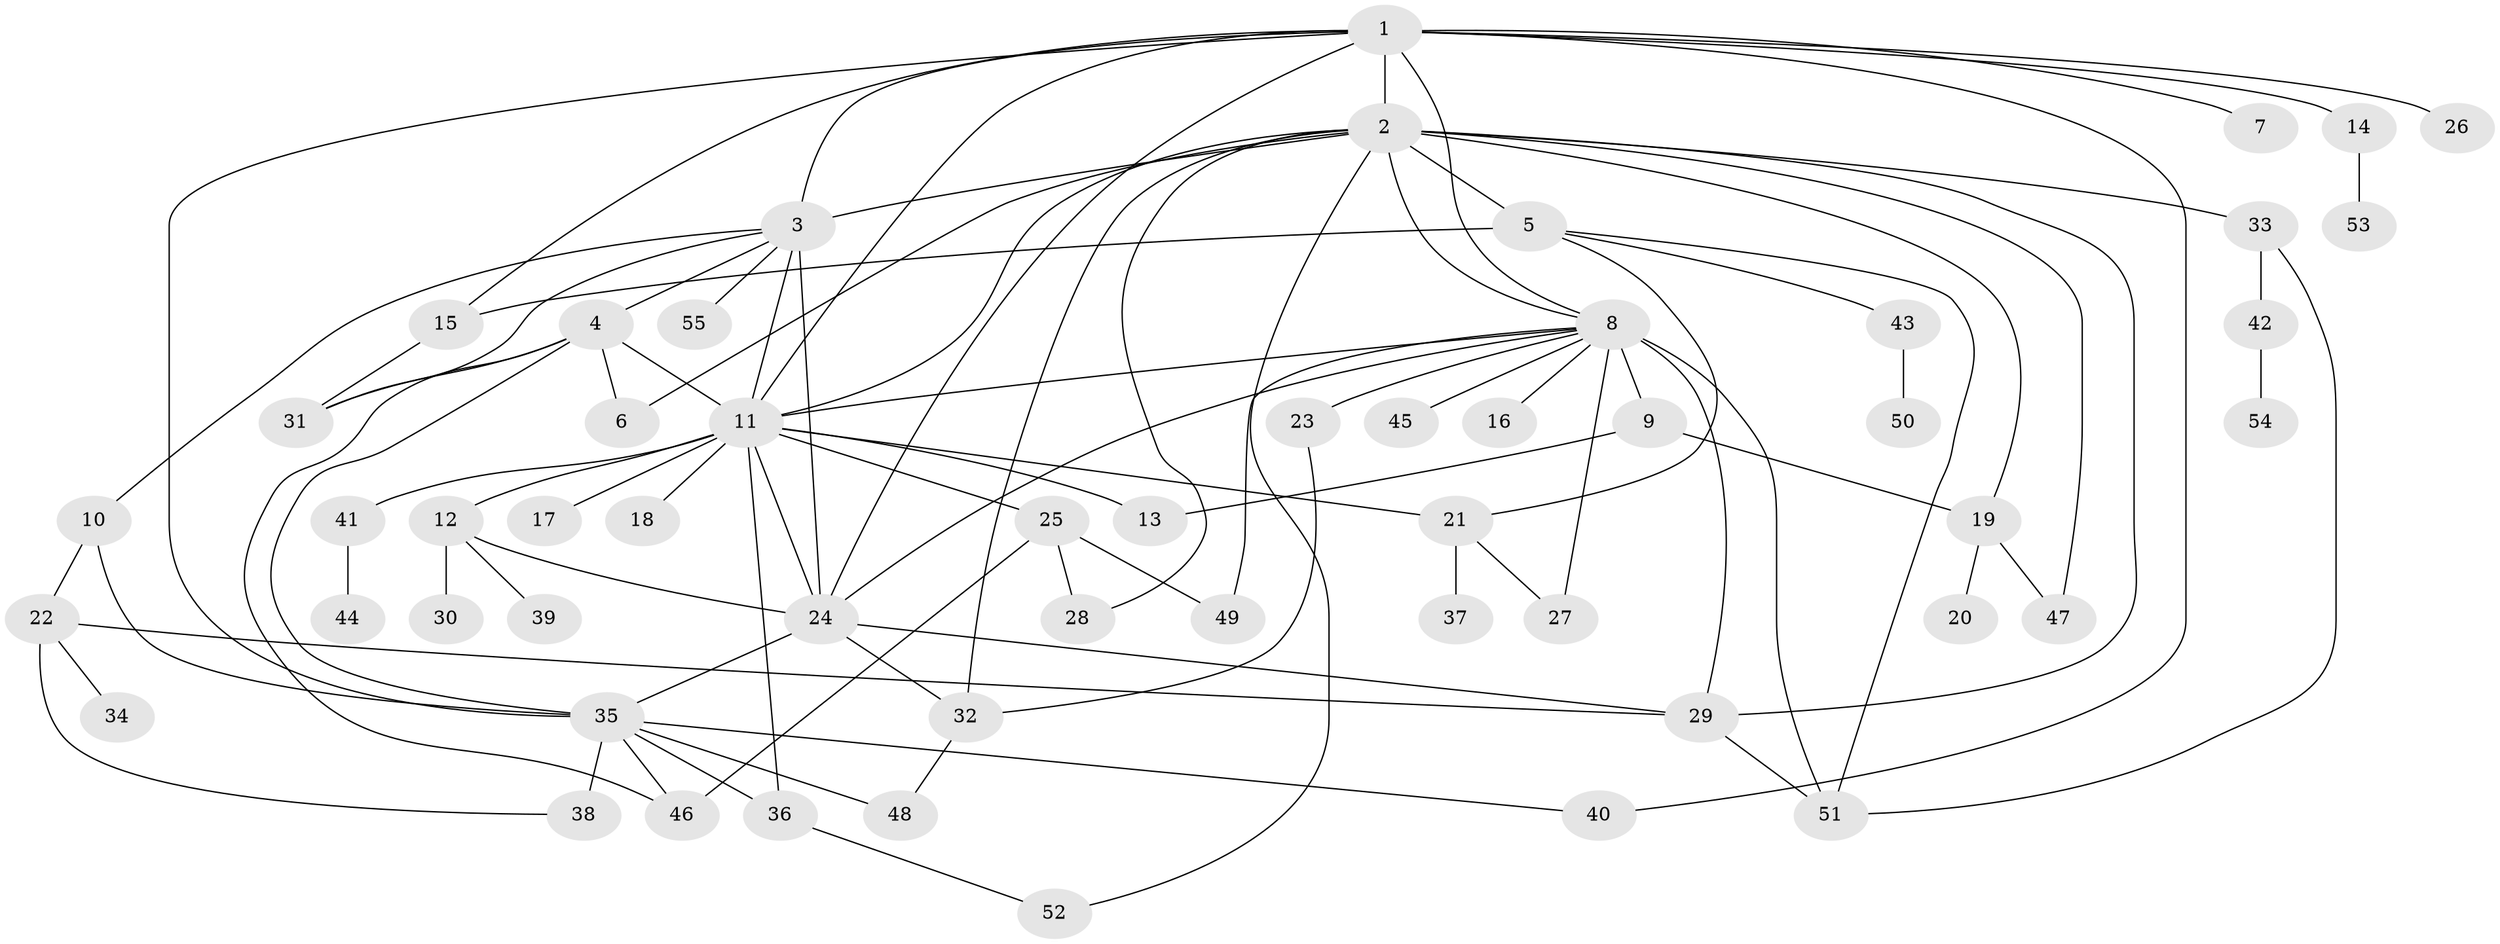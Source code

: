 // original degree distribution, {14: 0.0072992700729927005, 24: 0.0072992700729927005, 19: 0.0072992700729927005, 7: 0.014598540145985401, 1: 0.45985401459854014, 3: 0.10948905109489052, 2: 0.25547445255474455, 4: 0.08029197080291971, 21: 0.0072992700729927005, 18: 0.0072992700729927005, 6: 0.014598540145985401, 5: 0.021897810218978103, 13: 0.0072992700729927005}
// Generated by graph-tools (version 1.1) at 2025/50/03/04/25 22:50:17]
// undirected, 55 vertices, 93 edges
graph export_dot {
  node [color=gray90,style=filled];
  1;
  2;
  3;
  4;
  5;
  6;
  7;
  8;
  9;
  10;
  11;
  12;
  13;
  14;
  15;
  16;
  17;
  18;
  19;
  20;
  21;
  22;
  23;
  24;
  25;
  26;
  27;
  28;
  29;
  30;
  31;
  32;
  33;
  34;
  35;
  36;
  37;
  38;
  39;
  40;
  41;
  42;
  43;
  44;
  45;
  46;
  47;
  48;
  49;
  50;
  51;
  52;
  53;
  54;
  55;
  1 -- 2 [weight=2.0];
  1 -- 3 [weight=1.0];
  1 -- 7 [weight=1.0];
  1 -- 8 [weight=1.0];
  1 -- 11 [weight=1.0];
  1 -- 14 [weight=1.0];
  1 -- 15 [weight=2.0];
  1 -- 24 [weight=1.0];
  1 -- 26 [weight=1.0];
  1 -- 35 [weight=1.0];
  1 -- 40 [weight=1.0];
  2 -- 3 [weight=1.0];
  2 -- 5 [weight=7.0];
  2 -- 6 [weight=1.0];
  2 -- 8 [weight=1.0];
  2 -- 11 [weight=1.0];
  2 -- 19 [weight=1.0];
  2 -- 28 [weight=1.0];
  2 -- 29 [weight=1.0];
  2 -- 32 [weight=1.0];
  2 -- 33 [weight=1.0];
  2 -- 47 [weight=1.0];
  2 -- 52 [weight=1.0];
  3 -- 4 [weight=1.0];
  3 -- 10 [weight=1.0];
  3 -- 11 [weight=1.0];
  3 -- 24 [weight=9.0];
  3 -- 31 [weight=1.0];
  3 -- 55 [weight=1.0];
  4 -- 6 [weight=1.0];
  4 -- 11 [weight=1.0];
  4 -- 31 [weight=1.0];
  4 -- 35 [weight=1.0];
  4 -- 46 [weight=1.0];
  5 -- 15 [weight=1.0];
  5 -- 21 [weight=1.0];
  5 -- 43 [weight=1.0];
  5 -- 51 [weight=1.0];
  8 -- 9 [weight=7.0];
  8 -- 11 [weight=1.0];
  8 -- 16 [weight=1.0];
  8 -- 23 [weight=1.0];
  8 -- 24 [weight=1.0];
  8 -- 27 [weight=1.0];
  8 -- 29 [weight=1.0];
  8 -- 45 [weight=1.0];
  8 -- 49 [weight=1.0];
  8 -- 51 [weight=1.0];
  9 -- 13 [weight=1.0];
  9 -- 19 [weight=1.0];
  10 -- 22 [weight=1.0];
  10 -- 35 [weight=1.0];
  11 -- 12 [weight=1.0];
  11 -- 13 [weight=1.0];
  11 -- 17 [weight=1.0];
  11 -- 18 [weight=1.0];
  11 -- 21 [weight=3.0];
  11 -- 24 [weight=1.0];
  11 -- 25 [weight=1.0];
  11 -- 36 [weight=1.0];
  11 -- 41 [weight=1.0];
  12 -- 24 [weight=1.0];
  12 -- 30 [weight=2.0];
  12 -- 39 [weight=1.0];
  14 -- 53 [weight=1.0];
  15 -- 31 [weight=1.0];
  19 -- 20 [weight=1.0];
  19 -- 47 [weight=1.0];
  21 -- 27 [weight=1.0];
  21 -- 37 [weight=1.0];
  22 -- 29 [weight=1.0];
  22 -- 34 [weight=1.0];
  22 -- 38 [weight=1.0];
  23 -- 32 [weight=1.0];
  24 -- 29 [weight=1.0];
  24 -- 32 [weight=1.0];
  24 -- 35 [weight=2.0];
  25 -- 28 [weight=1.0];
  25 -- 46 [weight=1.0];
  25 -- 49 [weight=1.0];
  29 -- 51 [weight=1.0];
  32 -- 48 [weight=1.0];
  33 -- 42 [weight=1.0];
  33 -- 51 [weight=1.0];
  35 -- 36 [weight=1.0];
  35 -- 38 [weight=3.0];
  35 -- 40 [weight=1.0];
  35 -- 46 [weight=1.0];
  35 -- 48 [weight=1.0];
  36 -- 52 [weight=1.0];
  41 -- 44 [weight=2.0];
  42 -- 54 [weight=1.0];
  43 -- 50 [weight=1.0];
}
